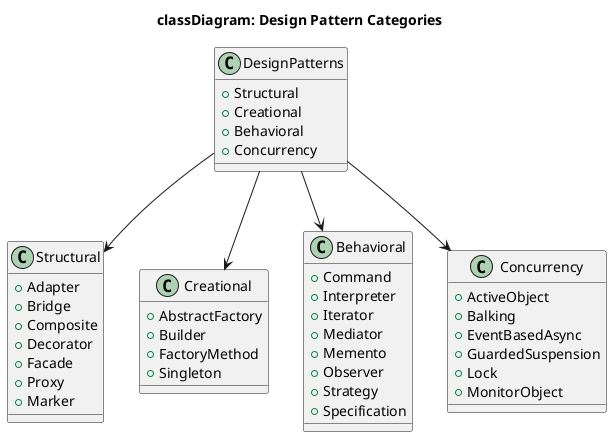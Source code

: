 @startuml
title classDiagram: Design Pattern Categories
    class DesignPatterns {
        +Structural
        +Creational
        +Behavioral
        +Concurrency
    }

    class Structural {
        +Adapter
        +Bridge
        +Composite
        +Decorator
        +Facade
        +Proxy
        +Marker
    }

    class Creational {
        +AbstractFactory
        +Builder
        +FactoryMethod
        +Singleton
    }

    class Behavioral {
        +Command
        +Interpreter
        +Iterator
        +Mediator
        +Memento
        +Observer
        +Strategy
        +Specification
    }

    class Concurrency {
        +ActiveObject
        +Balking
        +EventBasedAsync
        +GuardedSuspension
        +Lock
        +MonitorObject
    }

    DesignPatterns --> Structural
    DesignPatterns --> Creational
    DesignPatterns --> Behavioral
    DesignPatterns --> Concurrency
@enduml
